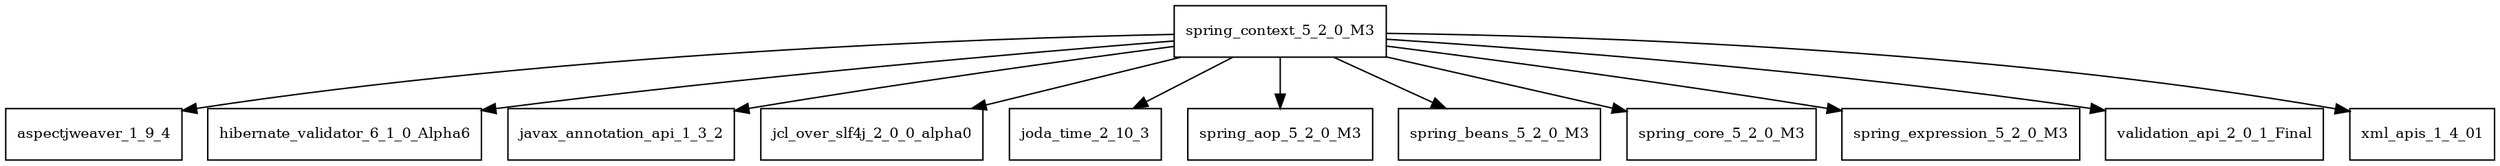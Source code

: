 digraph spring_context_5_2_0_M3_dependencies {
  node [shape = box, fontsize=10.0];
  spring_context_5_2_0_M3 -> aspectjweaver_1_9_4;
  spring_context_5_2_0_M3 -> hibernate_validator_6_1_0_Alpha6;
  spring_context_5_2_0_M3 -> javax_annotation_api_1_3_2;
  spring_context_5_2_0_M3 -> jcl_over_slf4j_2_0_0_alpha0;
  spring_context_5_2_0_M3 -> joda_time_2_10_3;
  spring_context_5_2_0_M3 -> spring_aop_5_2_0_M3;
  spring_context_5_2_0_M3 -> spring_beans_5_2_0_M3;
  spring_context_5_2_0_M3 -> spring_core_5_2_0_M3;
  spring_context_5_2_0_M3 -> spring_expression_5_2_0_M3;
  spring_context_5_2_0_M3 -> validation_api_2_0_1_Final;
  spring_context_5_2_0_M3 -> xml_apis_1_4_01;
}
